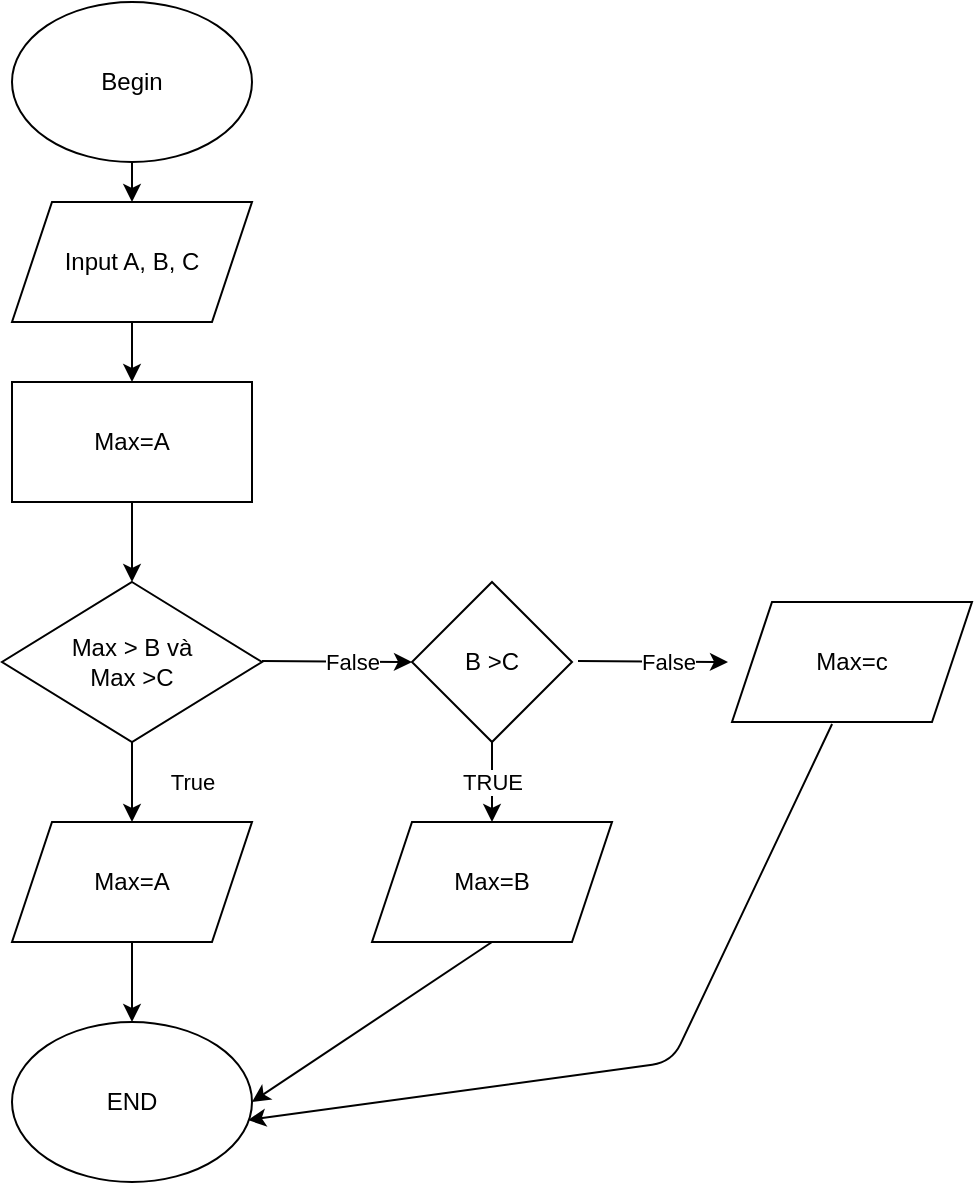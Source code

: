 <mxfile>
    <diagram id="iO9dF9Q7C4hrqL-005qF" name="Page-1">
        <mxGraphModel dx="662" dy="480" grid="1" gridSize="10" guides="1" tooltips="1" connect="1" arrows="1" fold="1" page="1" pageScale="1" pageWidth="850" pageHeight="1100" math="0" shadow="0">
            <root>
                <mxCell id="0"/>
                <mxCell id="1" parent="0"/>
                <mxCell id="2" value="Begin" style="ellipse;whiteSpace=wrap;html=1;" vertex="1" parent="1">
                    <mxGeometry x="260" width="120" height="80" as="geometry"/>
                </mxCell>
                <mxCell id="3" value="Input A, B, C" style="shape=parallelogram;perimeter=parallelogramPerimeter;whiteSpace=wrap;html=1;fixedSize=1;" vertex="1" parent="1">
                    <mxGeometry x="260" y="100" width="120" height="60" as="geometry"/>
                </mxCell>
                <mxCell id="4" value="" style="endArrow=classic;html=1;exitX=0.5;exitY=1;exitDx=0;exitDy=0;entryX=0.5;entryY=0;entryDx=0;entryDy=0;" edge="1" parent="1" source="2" target="3">
                    <mxGeometry width="50" height="50" relative="1" as="geometry">
                        <mxPoint x="320" y="200" as="sourcePoint"/>
                        <mxPoint x="370" y="150" as="targetPoint"/>
                    </mxGeometry>
                </mxCell>
                <mxCell id="6" value="Max=A" style="rounded=0;whiteSpace=wrap;html=1;" vertex="1" parent="1">
                    <mxGeometry x="260" y="190" width="120" height="60" as="geometry"/>
                </mxCell>
                <mxCell id="7" value="" style="endArrow=classic;html=1;exitX=0.5;exitY=1;exitDx=0;exitDy=0;entryX=0.5;entryY=0;entryDx=0;entryDy=0;" edge="1" parent="1" source="3" target="6">
                    <mxGeometry width="50" height="50" relative="1" as="geometry">
                        <mxPoint x="320" y="200" as="sourcePoint"/>
                        <mxPoint x="370" y="150" as="targetPoint"/>
                    </mxGeometry>
                </mxCell>
                <mxCell id="8" value="Max &amp;gt; B và&lt;br&gt;Max &amp;gt;C" style="rhombus;whiteSpace=wrap;html=1;" vertex="1" parent="1">
                    <mxGeometry x="255" y="290" width="130" height="80" as="geometry"/>
                </mxCell>
                <mxCell id="9" value="" style="endArrow=classic;html=1;exitX=0.5;exitY=1;exitDx=0;exitDy=0;entryX=0.5;entryY=0;entryDx=0;entryDy=0;" edge="1" parent="1" source="6" target="8">
                    <mxGeometry width="50" height="50" relative="1" as="geometry">
                        <mxPoint x="320" y="290" as="sourcePoint"/>
                        <mxPoint x="370" y="240" as="targetPoint"/>
                    </mxGeometry>
                </mxCell>
                <mxCell id="10" value="Max=A" style="shape=parallelogram;perimeter=parallelogramPerimeter;whiteSpace=wrap;html=1;fixedSize=1;" vertex="1" parent="1">
                    <mxGeometry x="260" y="410" width="120" height="60" as="geometry"/>
                </mxCell>
                <mxCell id="12" value="B&amp;nbsp;&amp;gt;C" style="rhombus;whiteSpace=wrap;html=1;" vertex="1" parent="1">
                    <mxGeometry x="460" y="290" width="80" height="80" as="geometry"/>
                </mxCell>
                <mxCell id="13" value="False" style="endArrow=classic;html=1;" edge="1" parent="1">
                    <mxGeometry x="0.2" relative="1" as="geometry">
                        <mxPoint x="385" y="329.5" as="sourcePoint"/>
                        <mxPoint x="460" y="330" as="targetPoint"/>
                        <mxPoint as="offset"/>
                    </mxGeometry>
                </mxCell>
                <mxCell id="15" value="True" style="endArrow=classic;html=1;exitX=0.5;exitY=1;exitDx=0;exitDy=0;entryX=0.5;entryY=0;entryDx=0;entryDy=0;" edge="1" parent="1" source="8" target="10">
                    <mxGeometry y="30" relative="1" as="geometry">
                        <mxPoint x="395" y="339.5" as="sourcePoint"/>
                        <mxPoint x="470" y="340" as="targetPoint"/>
                        <mxPoint as="offset"/>
                    </mxGeometry>
                </mxCell>
                <mxCell id="17" value="" style="endArrow=classic;html=1;exitX=0.5;exitY=1;exitDx=0;exitDy=0;" edge="1" parent="1" source="12">
                    <mxGeometry relative="1" as="geometry">
                        <mxPoint x="290" y="350" as="sourcePoint"/>
                        <mxPoint x="500" y="410" as="targetPoint"/>
                    </mxGeometry>
                </mxCell>
                <mxCell id="18" value="TRUE" style="edgeLabel;resizable=0;html=1;align=center;verticalAlign=middle;" connectable="0" vertex="1" parent="17">
                    <mxGeometry relative="1" as="geometry"/>
                </mxCell>
                <mxCell id="19" value="Max=B" style="shape=parallelogram;perimeter=parallelogramPerimeter;whiteSpace=wrap;html=1;fixedSize=1;" vertex="1" parent="1">
                    <mxGeometry x="440" y="410" width="120" height="60" as="geometry"/>
                </mxCell>
                <mxCell id="20" value="False" style="endArrow=classic;html=1;" edge="1" parent="1">
                    <mxGeometry x="0.2" relative="1" as="geometry">
                        <mxPoint x="543" y="329.5" as="sourcePoint"/>
                        <mxPoint x="618" y="330" as="targetPoint"/>
                        <mxPoint as="offset"/>
                    </mxGeometry>
                </mxCell>
                <mxCell id="21" value="Max=c" style="shape=parallelogram;perimeter=parallelogramPerimeter;whiteSpace=wrap;html=1;fixedSize=1;" vertex="1" parent="1">
                    <mxGeometry x="620" y="300" width="120" height="60" as="geometry"/>
                </mxCell>
                <mxCell id="22" value="END" style="ellipse;whiteSpace=wrap;html=1;" vertex="1" parent="1">
                    <mxGeometry x="260" y="510" width="120" height="80" as="geometry"/>
                </mxCell>
                <mxCell id="23" value="" style="endArrow=classic;html=1;exitX=0.5;exitY=1;exitDx=0;exitDy=0;entryX=0.5;entryY=0;entryDx=0;entryDy=0;" edge="1" parent="1" source="10" target="22">
                    <mxGeometry width="50" height="50" relative="1" as="geometry">
                        <mxPoint x="400" y="470" as="sourcePoint"/>
                        <mxPoint x="450" y="420" as="targetPoint"/>
                    </mxGeometry>
                </mxCell>
                <mxCell id="24" value="" style="endArrow=classic;html=1;exitX=0.5;exitY=1;exitDx=0;exitDy=0;entryX=1;entryY=0.5;entryDx=0;entryDy=0;" edge="1" parent="1" source="19" target="22">
                    <mxGeometry width="50" height="50" relative="1" as="geometry">
                        <mxPoint x="400" y="470" as="sourcePoint"/>
                        <mxPoint x="450" y="420" as="targetPoint"/>
                    </mxGeometry>
                </mxCell>
                <mxCell id="25" value="" style="endArrow=classic;html=1;exitX=0.417;exitY=1.017;exitDx=0;exitDy=0;exitPerimeter=0;entryX=0.983;entryY=0.613;entryDx=0;entryDy=0;entryPerimeter=0;" edge="1" parent="1" source="21" target="22">
                    <mxGeometry width="50" height="50" relative="1" as="geometry">
                        <mxPoint x="400" y="470" as="sourcePoint"/>
                        <mxPoint x="510" y="550" as="targetPoint"/>
                        <Array as="points">
                            <mxPoint x="590" y="530"/>
                        </Array>
                    </mxGeometry>
                </mxCell>
            </root>
        </mxGraphModel>
    </diagram>
</mxfile>